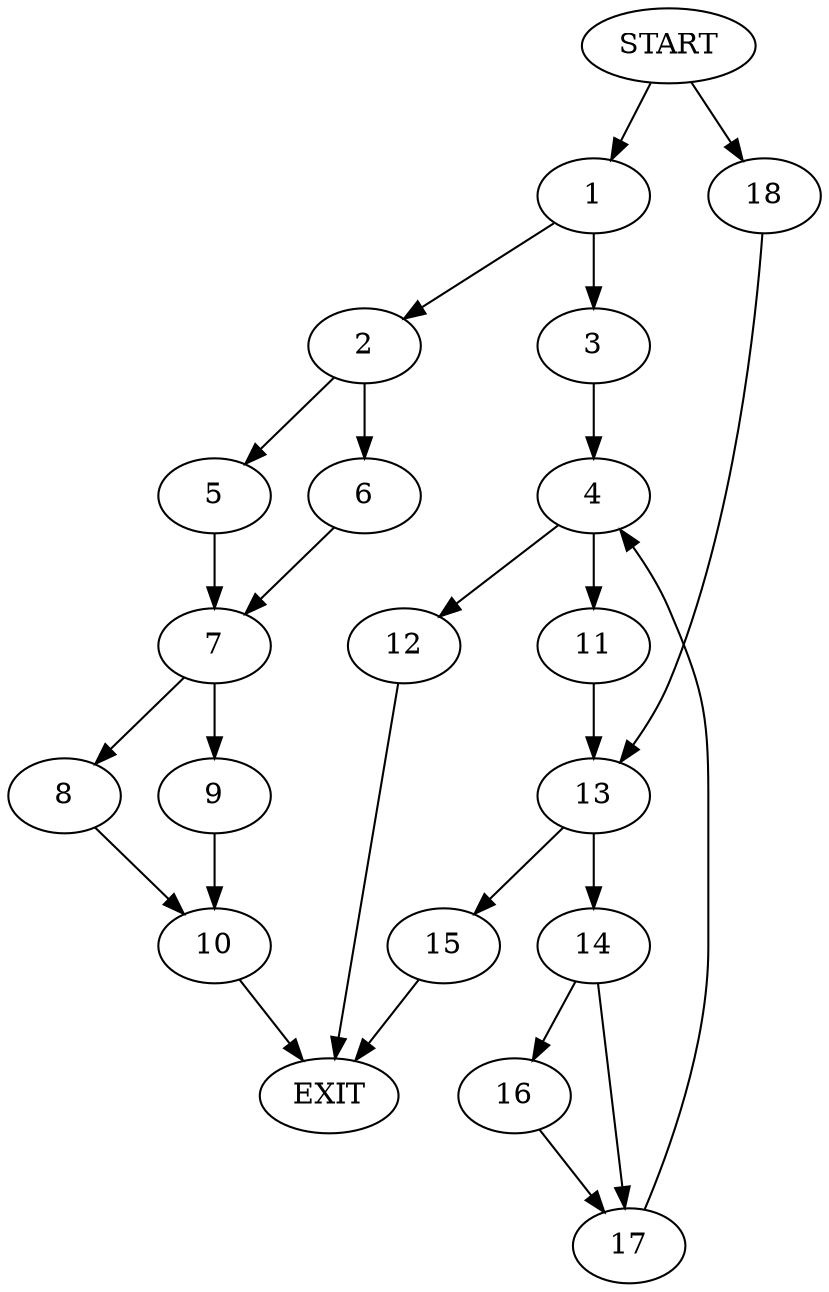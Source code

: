 digraph {
0 [label="START"]
19 [label="EXIT"]
0 -> 1
1 -> 2
1 -> 3
3 -> 4
2 -> 5
2 -> 6
6 -> 7
5 -> 7
7 -> 8
7 -> 9
8 -> 10
9 -> 10
10 -> 19
4 -> 11
4 -> 12
11 -> 13
12 -> 19
13 -> 14
13 -> 15
15 -> 19
14 -> 16
14 -> 17
17 -> 4
16 -> 17
0 -> 18
18 -> 13
}
